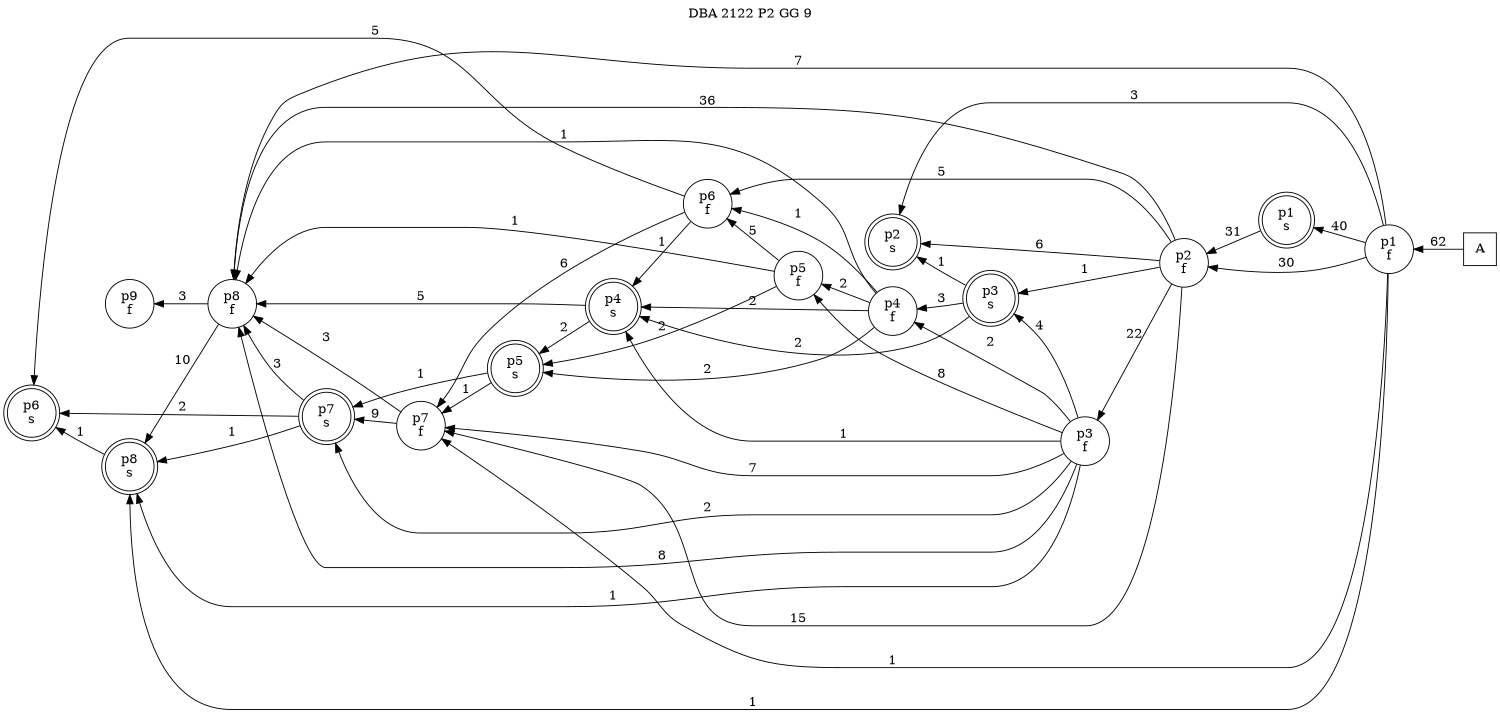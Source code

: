 digraph DBA_2122_P2_GG_9_GOOD {
labelloc="tl"
label= " DBA 2122 P2 GG 9 "
rankdir="RL";
graph [ size=" 10 , 10 !"]

"A" [shape="square" label="A"]
"p1_f" [shape="circle" label="p1
f"]
"p1_s" [shape="doublecircle" label="p1
s"]
"p2_f" [shape="circle" label="p2
f"]
"p3_f" [shape="circle" label="p3
f"]
"p3_s" [shape="doublecircle" label="p3
s"]
"p2_s" [shape="doublecircle" label="p2
s"]
"p4_f" [shape="circle" label="p4
f"]
"p5_f" [shape="circle" label="p5
f"]
"p5_s" [shape="doublecircle" label="p5
s"]
"p4_s" [shape="doublecircle" label="p4
s"]
"p6_f" [shape="circle" label="p6
f"]
"p6_s" [shape="doublecircle" label="p6
s"]
"p7_f" [shape="circle" label="p7
f"]
"p8_f" [shape="circle" label="p8
f"]
"p7_s" [shape="doublecircle" label="p7
s"]
"p8_s" [shape="doublecircle" label="p8
s"]
"p9_f" [shape="circle" label="p9
f"]
"A" -> "p1_f" [ label=62]
"p1_f" -> "p1_s" [ label=40]
"p1_f" -> "p2_f" [ label=30]
"p1_f" -> "p2_s" [ label=3]
"p1_f" -> "p7_f" [ label=1]
"p1_f" -> "p8_f" [ label=7]
"p1_f" -> "p8_s" [ label=1]
"p1_s" -> "p2_f" [ label=31]
"p2_f" -> "p3_f" [ label=22]
"p2_f" -> "p3_s" [ label=1]
"p2_f" -> "p2_s" [ label=6]
"p2_f" -> "p6_f" [ label=5]
"p2_f" -> "p7_f" [ label=15]
"p2_f" -> "p8_f" [ label=36]
"p3_f" -> "p3_s" [ label=4]
"p3_f" -> "p4_f" [ label=2]
"p3_f" -> "p5_f" [ label=8]
"p3_f" -> "p4_s" [ label=1]
"p3_f" -> "p7_f" [ label=7]
"p3_f" -> "p8_f" [ label=8]
"p3_f" -> "p7_s" [ label=2]
"p3_f" -> "p8_s" [ label=1]
"p3_s" -> "p2_s" [ label=1]
"p3_s" -> "p4_f" [ label=3]
"p3_s" -> "p4_s" [ label=2]
"p4_f" -> "p5_f" [ label=2]
"p4_f" -> "p5_s" [ label=2]
"p4_f" -> "p4_s" [ label=2]
"p4_f" -> "p6_f" [ label=1]
"p4_f" -> "p8_f" [ label=1]
"p5_f" -> "p5_s" [ label=2]
"p5_f" -> "p6_f" [ label=5]
"p5_f" -> "p8_f" [ label=1]
"p5_s" -> "p7_f" [ label=1]
"p5_s" -> "p7_s" [ label=1]
"p4_s" -> "p5_s" [ label=2]
"p4_s" -> "p8_f" [ label=5]
"p6_f" -> "p4_s" [ label=1]
"p6_f" -> "p6_s" [ label=5]
"p6_f" -> "p7_f" [ label=6]
"p7_f" -> "p8_f" [ label=3]
"p7_f" -> "p7_s" [ label=9]
"p8_f" -> "p8_s" [ label=10]
"p8_f" -> "p9_f" [ label=3]
"p7_s" -> "p6_s" [ label=2]
"p7_s" -> "p8_f" [ label=3]
"p7_s" -> "p8_s" [ label=1]
"p8_s" -> "p6_s" [ label=1]
}
